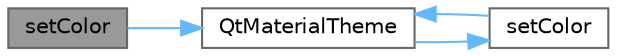 digraph "setColor"
{
 // LATEX_PDF_SIZE
  bgcolor="transparent";
  edge [fontname=Helvetica,fontsize=10,labelfontname=Helvetica,labelfontsize=10];
  node [fontname=Helvetica,fontsize=10,shape=box,height=0.2,width=0.4];
  rankdir="LR";
  Node1 [id="Node000001",label="setColor",height=0.2,width=0.4,color="gray40", fillcolor="grey60", style="filled", fontcolor="black",tooltip="设置主题颜色（使用枚举）"];
  Node1 -> Node2 [id="edge1_Node000001_Node000002",color="steelblue1",style="solid",tooltip=" "];
  Node2 [id="Node000002",label="QtMaterialTheme",height=0.2,width=0.4,color="grey40", fillcolor="white", style="filled",URL="$class_qt_material_theme.html#a3fbda837ce57616ce5f1eab6f3c689ab",tooltip="构造函数，初始化主题"];
  Node2 -> Node3 [id="edge2_Node000002_Node000003",color="steelblue1",style="solid",tooltip=" "];
  Node3 [id="Node000003",label="setColor",height=0.2,width=0.4,color="grey40", fillcolor="white", style="filled",URL="$class_qt_material_theme.html#aefb7761f09807dac8189c463aac0e375",tooltip="设置主题颜色"];
  Node3 -> Node2 [id="edge3_Node000003_Node000002",color="steelblue1",style="solid",tooltip=" "];
}
